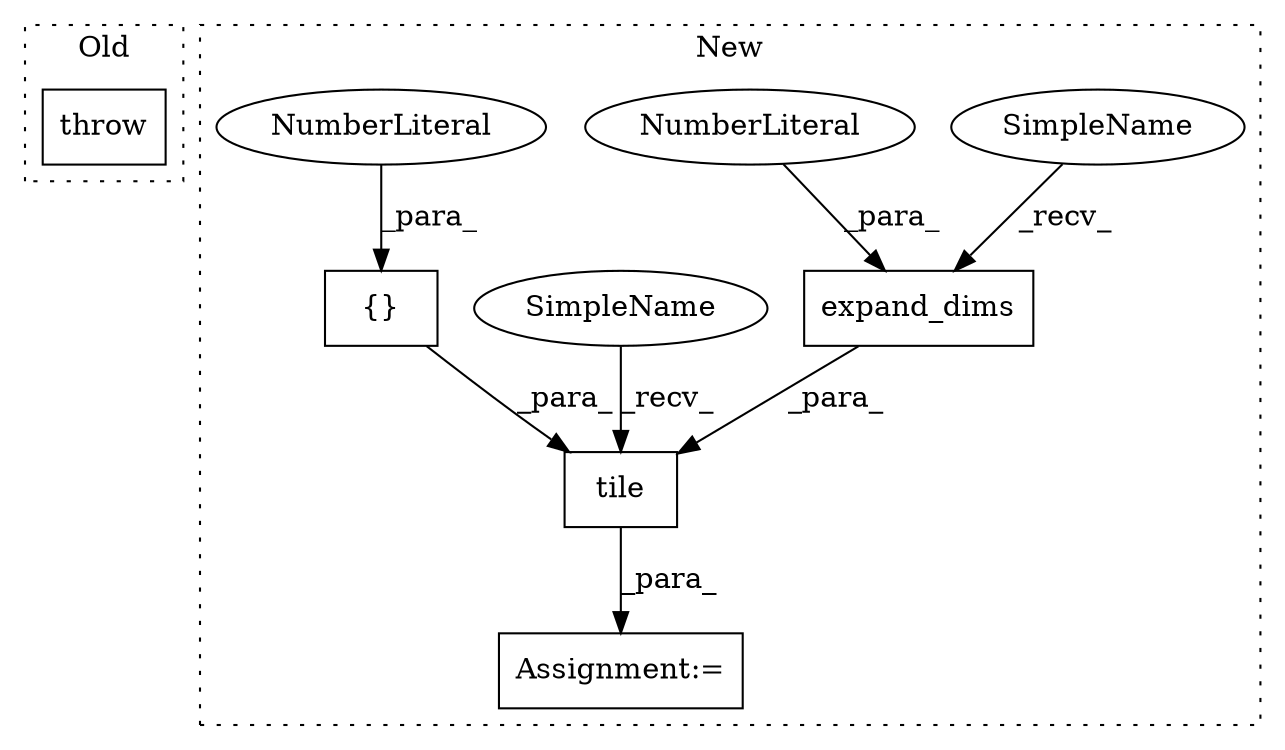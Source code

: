 digraph G {
subgraph cluster0 {
1 [label="throw" a="53" s="8385" l="6" shape="box"];
label = "Old";
style="dotted";
}
subgraph cluster1 {
2 [label="tile" a="32" s="8737,8837" l="5,1" shape="box"];
3 [label="Assignment:=" a="7" s="8725" l="1" shape="box"];
4 [label="expand_dims" a="32" s="8753,8811" l="12,1" shape="box"];
5 [label="NumberLiteral" a="34" s="8810" l="1" shape="ellipse"];
6 [label="{}" a="4" s="8822,8836" l="1,1" shape="box"];
7 [label="NumberLiteral" a="34" s="8823" l="1" shape="ellipse"];
8 [label="SimpleName" a="42" s="8726" l="10" shape="ellipse"];
9 [label="SimpleName" a="42" s="8742" l="10" shape="ellipse"];
label = "New";
style="dotted";
}
2 -> 3 [label="_para_"];
4 -> 2 [label="_para_"];
5 -> 4 [label="_para_"];
6 -> 2 [label="_para_"];
7 -> 6 [label="_para_"];
8 -> 2 [label="_recv_"];
9 -> 4 [label="_recv_"];
}